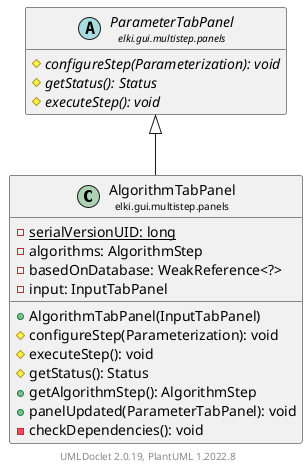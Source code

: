 @startuml
    remove .*\.(Instance|Par|Parameterizer|Factory)$
    set namespaceSeparator none
    hide empty fields
    hide empty methods

    class "<size:14>AlgorithmTabPanel\n<size:10>elki.gui.multistep.panels" as elki.gui.multistep.panels.AlgorithmTabPanel [[AlgorithmTabPanel.html]] {
        {static} -serialVersionUID: long
        -algorithms: AlgorithmStep
        -basedOnDatabase: WeakReference<?>
        -input: InputTabPanel
        +AlgorithmTabPanel(InputTabPanel)
        #configureStep(Parameterization): void
        #executeStep(): void
        #getStatus(): Status
        +getAlgorithmStep(): AlgorithmStep
        +panelUpdated(ParameterTabPanel): void
        -checkDependencies(): void
    }

    abstract class "<size:14>ParameterTabPanel\n<size:10>elki.gui.multistep.panels" as elki.gui.multistep.panels.ParameterTabPanel [[ParameterTabPanel.html]] {
        {abstract} #configureStep(Parameterization): void
        {abstract} #getStatus(): Status
        {abstract} #executeStep(): void
    }

    elki.gui.multistep.panels.ParameterTabPanel <|-- elki.gui.multistep.panels.AlgorithmTabPanel

    center footer UMLDoclet 2.0.19, PlantUML 1.2022.8
@enduml

